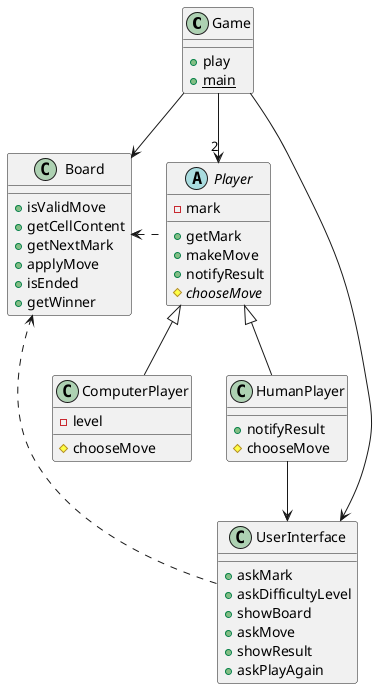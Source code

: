 @startuml
class Game {
+{method} play
+{static}{method} main
}

abstract class Player {
  -mark
  +{method}getMark
  +{method}makeMove
  +{method}notifyResult
  #{abstract}{method}chooseMove
   
}

class Board {
+{method} isValidMove
+{method} getCellContent
+{method} getNextMark
+{method} applyMove
+{method} isEnded
+{method} getWinner
}

class UserInterface {
+{method} askMark
+{method} askDifficultyLevel
+{method} showBoard
+{method} askMove
+{method} showResult
+{method} askPlayAgain
}

class HumanPlayer {
+{method}notifyResult
#{method}chooseMove
}

class ComputerPlayer {
-level
#{method}chooseMove
}

Game -right-> UserInterface
Game --> "2" Player
Game --> Board
Player .left.> Board
Player <|-- HumanPlayer
Player <|-- ComputerPlayer
HumanPlayer --> UserInterface
UserInterface ..> Board

@enduml
